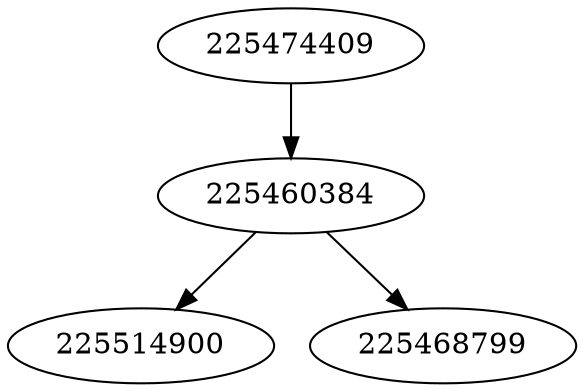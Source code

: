 strict digraph  {
225460384;
225474409;
225514900;
225468799;
225460384 -> 225468799;
225460384 -> 225514900;
225474409 -> 225460384;
}
